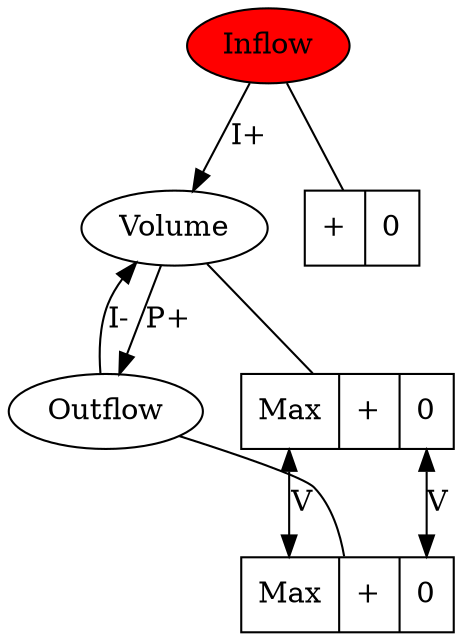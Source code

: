 digraph SINK
{
    //Quantities
    Inflow [style=filled fillcolor=red];
    Volume;
    Outflow;
    // Pressure;
    // Height;

    // Magnitudes of Quantities
    mag_i [shape=record, label="<f0> +|<f1> 0"];
    mag_v [shape=record,label="<f0> Max|<f1> +|<f2> 0"];
    mag_o [shape=record,label="<f0> Max|<f1> +|<f2> 0"];
    // mag_p [shape=record,label="<f0> Max|<f1> +|<f2> 0"];
    // mag_h [shape=record,label="<f0> Max|<f1> +|<f2> 0"];

    // Derivatives of Quantities
    // der_i [shape=circle label="+\n0\n-"];
    // der_v [shape=circle label="+\n0\n-"];
    // der_o [shape=circle label="+\n0\n-"];
    // der_p [shape=circle label="+\n0\n-"];
    // der_h [shape=circle label="+\n0\n-"];

    // For Undirected Edges
    subgraph SG1
    {
        edge [dir=none]

        Inflow -> mag_i; 
        Volume -> mag_v; 
        Outflow -> mag_o; 
        // Pressure -> mag_p; 
        // Height -> mag_h;

        // Inflow -> der_i;
        // Volume -> der_v;
        // Outflow -> der_o;
        // Pressure -> der_p;
        // Height -> der_h;
    }

    // For Directed Edges
    subgraph SG2
    {
        Inflow -> Volume [label="I+"];
        Outflow -> Volume [label="I-"];
        Volume -> Outflow [label="P+"];
        mag_v : f0 -> mag_o : f0 [label="V", dir="both"]
        mag_v : f2 -> mag_o : f2 [label="V", dir="both"]
        // Volume -> Height [label="P+"];
        // Height -> Pressure [label="P+"];
        // Pressure -> Outflow [label="P+"];
    
        // mag_v: f0 -> mag_h : f0 [label="V"]; mag_v: f2 -> mag_h : f2 [label="V"];
        // mag_h: f0 -> mag_p : f0 [label="V"]; mag_h: f2 -> mag_p : f2 [label="V"];
        // mag_p: f0 -> mag_o : f0 [label="V"]; mag_p: f2 -> mag_o : f2 [label="V"];
    }
}
